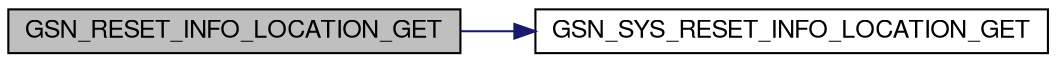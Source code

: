 digraph G
{
  edge [fontname="FreeSans",fontsize="12",labelfontname="FreeSans",labelfontsize="12"];
  node [fontname="FreeSans",fontsize="12",shape=record];
  rankdir=LR;
  Node1 [label="GSN_RESET_INFO_LOCATION_GET",height=0.2,width=0.4,color="black", fillcolor="grey75", style="filled" fontcolor="black"];
  Node1 -> Node2 [color="midnightblue",fontsize="12",style="solid",fontname="FreeSans"];
  Node2 [label="GSN_SYS_RESET_INFO_LOCATION_GET",height=0.2,width=0.4,color="black", fillcolor="white", style="filled",URL="$a00617.html#a3ceb648d06aa927b3e5cd3f9e1275764"];
}
